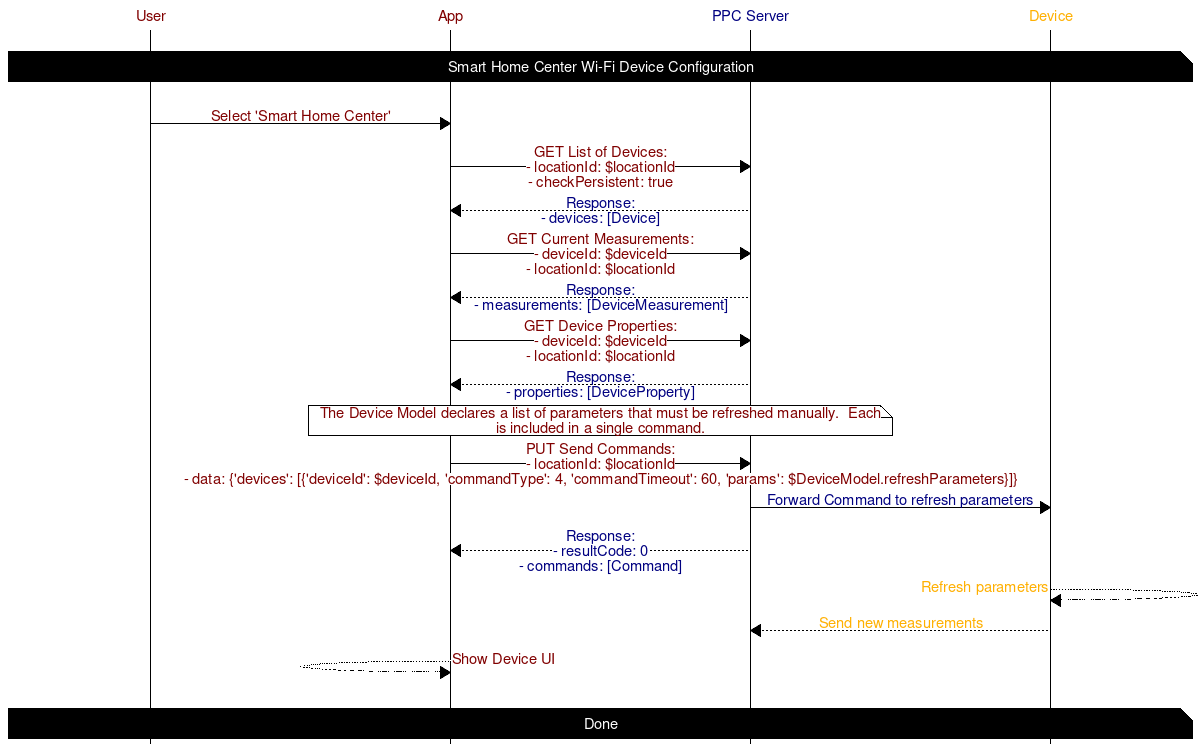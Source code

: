 # Device UI - Smart Home Center
# - Smart Home Center Device UI
# - While displaying the Device UI the app should call all refresh API every 10 seconds.

msc {
	hscale = "2";

	user [label="User", textcolour="maroon", arctextcolour="maroon"],
	app [label="App", textcolour="maroon", arctextcolour="maroon"],
	server [label="PPC Server", textcolour="navy", arctextcolour="navy"],
	device [label="Device", textcolour="orange", arctextcolour="orange"];
	|||;
	user note device [label="Smart Home Center Wi-Fi Device Configuration", textbgcolor="black", textcolor="white"];
	|||;

	# Open Device UI
	user => app [label="Select 'Smart Home Center'"];
	app => server [label="GET List of Devices:\n- locationId: $locationId\n- checkPersistent: true"];
	app << server [label="Response:\n- devices: [Device]"];
	app => server [label="GET Current Measurements:\n- deviceId: $deviceId\n- locationId: $locationId"];
	app << server [label="Response:\n- measurements: [DeviceMeasurement]"];
	app => server [label="GET Device Properties:\n- deviceId: $deviceId\n- locationId: $locationId"];
	app << server [label="Response:\n- properties: [DeviceProperty]"];
	app note server [label="The Device Model declares a list of parameters that must be refreshed manually.  Each is included in a single command."];
	app => server [label="PUT Send Commands:\n- locationId: $locationId\n- data: {'devices': [{'deviceId': $deviceId, 'commandType': 4, 'commandTimeout': 60, 'params': $DeviceModel.refreshParameters}]}"];
	server => device [label="Forward Command to refresh parameters"];
	app << server [label="Response:\n- resultCode: 0\n- commands: [Command]"];
	device >> device [label="Refresh parameters"];
	server << device [label="Send new measurements"];
	app << app [label="Show Device UI"];
	|||;

	user note device [label="Done", textbgcolor="black", textcolor="white"];
}
